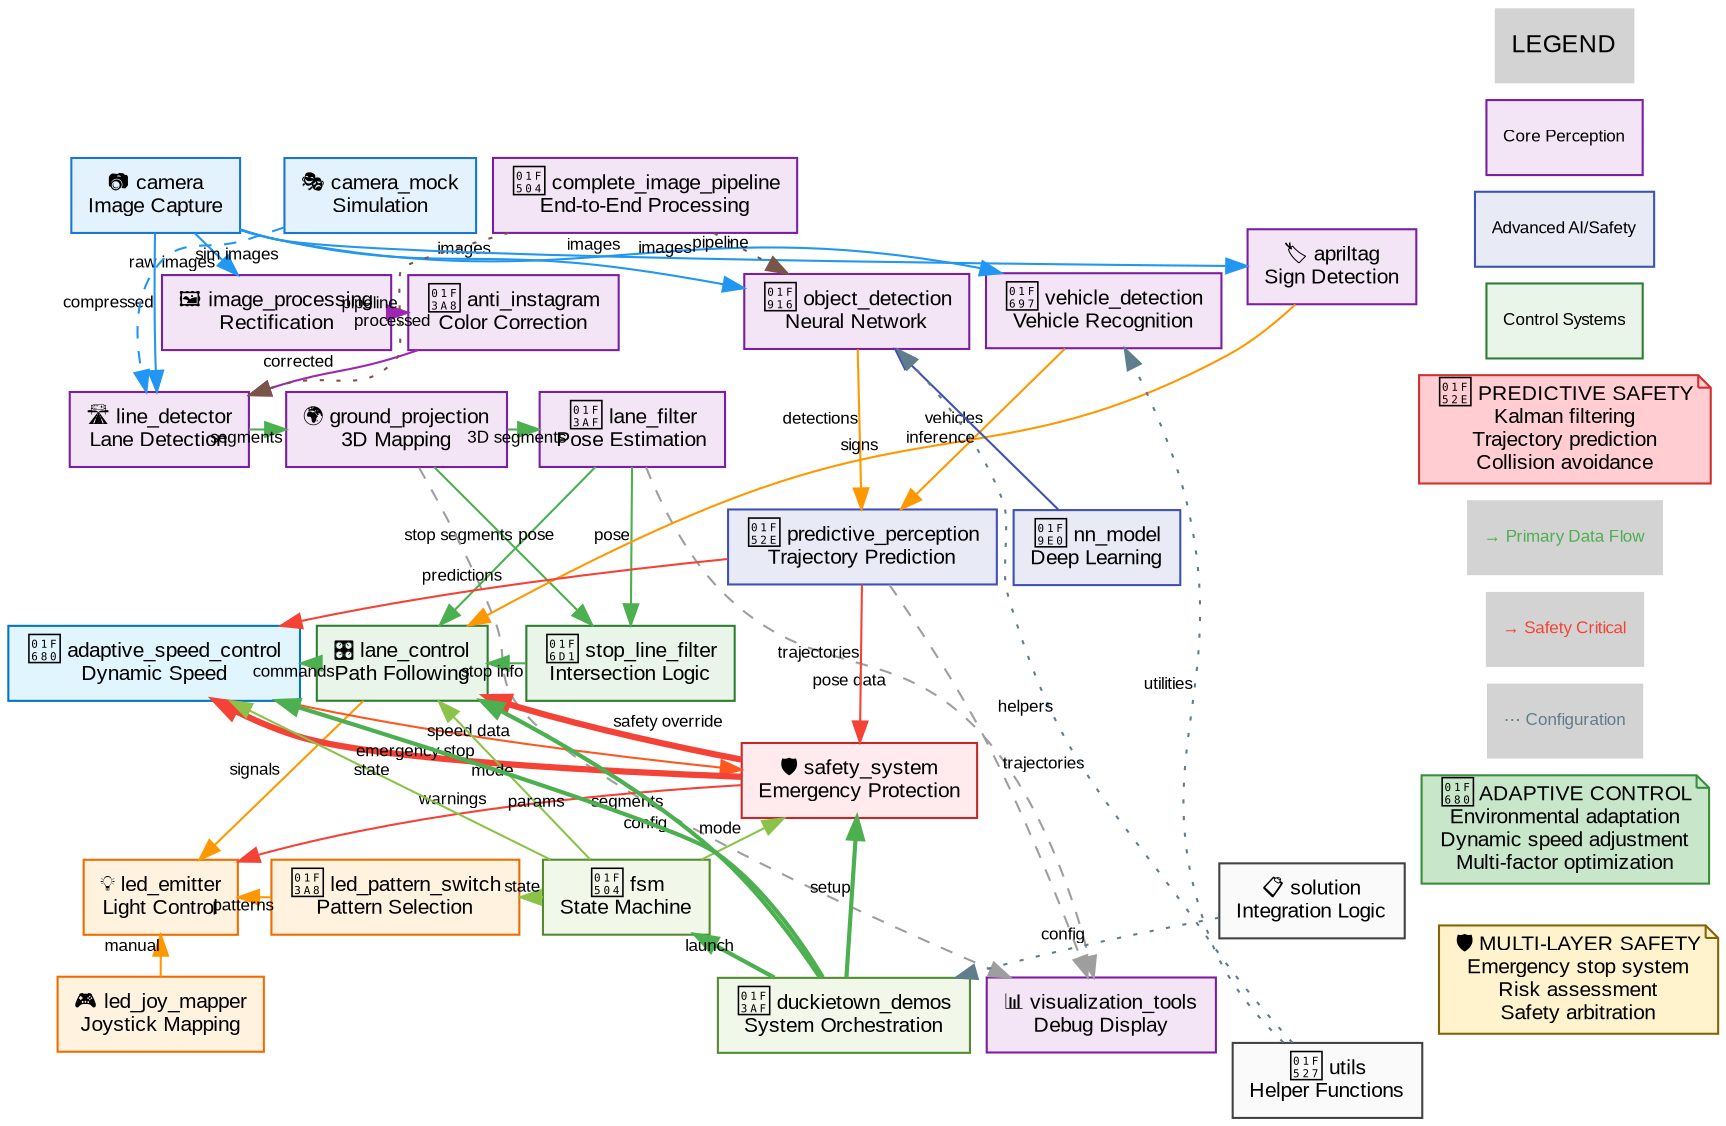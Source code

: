 // Duckietown Safe Navigation - Component Interaction Diagram
// Detailed Package Relationships and Data Flow
// Render with: neato -Tsvg component_interactions.dot -o component_interactions.svg

digraph ComponentInteractions {
    layout=neato;
    overlap=false;
    splines=true;
    fontname="Arial";
    fontsize=12;
    
    node [fontname="Arial", fontsize=10, style=filled];
    edge [fontname="Arial", fontsize=8];
    
    // ========== CORE PACKAGES ==========
    
    // Sensor packages
    camera [label="📷 camera\nImage Capture", pos="0,8!", shape=box, fillcolor="#e3f2fd", color="#1976d2"];
    camera_mock [label="🎭 camera_mock\nSimulation", pos="2,8!", shape=box, fillcolor="#e3f2fd", color="#1976d2"];
    
    // Image processing
    image_processing [label="🖼️ image_processing\nRectification", pos="1,7!", shape=box, fillcolor="#f3e5f5", color="#7b1fa2"];
    anti_instagram [label="🎨 anti_instagram\nColor Correction", pos="3,7!", shape=box, fillcolor="#f3e5f5", color="#7b1fa2"];
    
    // Core perception
    line_detector [label="🛣️ line_detector\nLane Detection", pos="0,6!", shape=box, fillcolor="#f3e5f5", color="#7b1fa2"];
    ground_projection [label="🌍 ground_projection\n3D Mapping", pos="2,6!", shape=box, fillcolor="#f3e5f5", color="#7b1fa2"];
    lane_filter [label="🎯 lane_filter\nPose Estimation", pos="4,6!", shape=box, fillcolor="#f3e5f5", color="#7b1fa2"];
    
    // Object detection
    object_detection [label="🤖 object_detection\nNeural Network", pos="6,7!", shape=box, fillcolor="#f3e5f5", color="#7b1fa2"];
    vehicle_detection [label="🚗 vehicle_detection\nVehicle Recognition", pos="8,7!", shape=box, fillcolor="#f3e5f5", color="#7b1fa2"];
    apriltag [label="🏷️ apriltag\nSign Detection", pos="10,7!", shape=box, fillcolor="#f3e5f5", color="#7b1fa2"];
    
    // Advanced perception (NEW)
    predictive_perception [label="🔮 predictive_perception\nTrajectory Prediction", pos="6,5!", shape=box, fillcolor="#e8eaf6", color="#3f51b5"];
    
    // Neural network
    nn_model [label="🧠 nn_model\nDeep Learning", pos="8,5!", shape=box, fillcolor="#e8eaf6", color="#3f51b5"];
    
    // Control packages
    lane_control [label="🎛️ lane_control\nPath Following", pos="2,4!", shape=box, fillcolor="#e8f5e8", color="#2e7d32"];
    stop_line_filter [label="🛑 stop_line_filter\nIntersection Logic", pos="4,4!", shape=box, fillcolor="#e8f5e8", color="#2e7d32"];
    
    // Advanced control (NEW)
    adaptive_speed_control [label="🚀 adaptive_speed_control\nDynamic Speed", pos="0,4!", shape=box, fillcolor="#e1f5fe", color="#0277bd"];
    
    // Safety systems (NEW)
    safety_system [label="🛡️ safety_system\nEmergency Protection", pos="6,3!", shape=box, fillcolor="#ffebee", color="#c62828"];
    
    // State management
    fsm [label="🔄 fsm\nState Machine", pos="4,2!", shape=box, fillcolor="#f1f8e9", color="#558b2f"];
    
    // LED control
    led_emitter [label="💡 led_emitter\nLight Control", pos="0,2!", shape=box, fillcolor="#fff3e0", color="#ef6c00"];
    led_pattern_switch [label="🎨 led_pattern_switch\nPattern Selection", pos="2,2!", shape=box, fillcolor="#fff3e0", color="#ef6c00"];
    led_joy_mapper [label="🎮 led_joy_mapper\nJoystick Mapping", pos="0,1!", shape=box, fillcolor="#fff3e0", color="#ef6c00"];
    
    // Visualization
    visualization_tools [label="📊 visualization_tools\nDebug Display", pos="8,1!", shape=box, fillcolor="#f3e5f5", color="#7b1fa2"];
    
    // Utilities
    utils [label="🔧 utils\nHelper Functions", pos="10,1!", shape=box, fillcolor="#fafafa", color="#424242"];
    solution [label="📋 solution\nIntegration Logic", pos="10,3!", shape=box, fillcolor="#fafafa", color="#424242"];
    
    // Demo coordination
    duckietown_demos [label="🎯 duckietown_demos\nSystem Orchestration", pos="6,1!", shape=box, fillcolor="#f1f8e9", color="#558b2f"];
    
    // Complete pipeline
    complete_image_pipeline [label="🔄 complete_image_pipeline\nEnd-to-End Processing", pos="4,8!", shape=box, fillcolor="#f3e5f5", color="#7b1fa2"];
    
    // ========== CONNECTIONS ==========
    
    // Camera to processing
    camera -> image_processing [label="raw images", color="#2196f3"];
    camera -> line_detector [label="compressed", color="#2196f3"];
    camera -> object_detection [label="images", color="#2196f3"];
    camera -> vehicle_detection [label="images", color="#2196f3"];
    camera -> apriltag [label="images", color="#2196f3"];
    camera_mock -> line_detector [label="sim images", color="#2196f3", style=dashed];
    
    // Image processing pipeline
    image_processing -> anti_instagram [label="processed", color="#9c27b0"];
    anti_instagram -> line_detector [label="corrected", color="#9c27b0"];
    
    // Core perception flow
    line_detector -> ground_projection [label="segments", color="#4caf50"];
    ground_projection -> lane_filter [label="3D segments", color="#4caf50"];
    ground_projection -> stop_line_filter [label="stop segments", color="#4caf50"];
    lane_filter -> lane_control [label="pose", color="#4caf50"];
    lane_filter -> stop_line_filter [label="pose", color="#4caf50"];
    
    // Object detection flow
    object_detection -> predictive_perception [label="detections", color="#ff9800"];
    vehicle_detection -> predictive_perception [label="vehicles", color="#ff9800"];
    apriltag -> lane_control [label="signs", color="#ff9800"];
    nn_model -> object_detection [label="inference", color="#3f51b5"];
    
    // Advanced perception
    predictive_perception -> safety_system [label="trajectories", color="#f44336"];
    predictive_perception -> adaptive_speed_control [label="predictions", color="#f44336"];
    
    // Control integration
    lane_control -> adaptive_speed_control [label="commands", color="#4caf50"];
    stop_line_filter -> lane_control [label="stop info", color="#4caf50"];
    adaptive_speed_control -> safety_system [label="speed data", color="#ff5722"];
    
    // Safety system
    safety_system -> lane_control [label="safety override", color="#f44336", penwidth=3];
    safety_system -> adaptive_speed_control [label="emergency stop", color="#f44336", penwidth=3];
    
    // State management
    fsm -> lane_control [label="mode", color="#8bc34a"];
    fsm -> adaptive_speed_control [label="state", color="#8bc34a"];
    fsm -> led_pattern_switch [label="state", color="#8bc34a"];
    fsm -> safety_system [label="mode", color="#8bc34a"];
    
    // LED control
    led_pattern_switch -> led_emitter [label="patterns", color="#ff9800"];
    led_joy_mapper -> led_emitter [label="manual", color="#ff9800"];
    lane_control -> led_emitter [label="signals", color="#ff9800"];
    safety_system -> led_emitter [label="warnings", color="#f44336"];
    
    // Visualization and debugging
    lane_filter -> visualization_tools [label="pose data", color="#9e9e9e", style=dashed];
    ground_projection -> visualization_tools [label="segments", color="#9e9e9e", style=dashed];
    predictive_perception -> visualization_tools [label="trajectories", color="#9e9e9e", style=dashed];
    
    // Utilities and integration
    utils -> object_detection [label="helpers", color="#607d8b", style=dotted];
    utils -> vehicle_detection [label="utilities", color="#607d8b", style=dotted];
    solution -> duckietown_demos [label="config", color="#607d8b", style=dotted];
    
    // Complete pipeline integration
    complete_image_pipeline -> line_detector [label="pipeline", color="#795548", style=dotted];
    complete_image_pipeline -> object_detection [label="pipeline", color="#795548", style=dotted];
    
    // Demo orchestration
    duckietown_demos -> fsm [label="launch", color="#4caf50", style=bold];
    duckietown_demos -> lane_control [label="config", color="#4caf50", style=bold];
    duckietown_demos -> adaptive_speed_control [label="params", color="#4caf50", style=bold];
    duckietown_demos -> safety_system [label="setup", color="#4caf50", style=bold];
    
    // ========== ADVANCED FEATURES HIGHLIGHT ==========
    
    // Create invisible nodes for positioning advanced features
    adv1 [label="🔮 PREDICTIVE SAFETY\nKalman filtering\nTrajectory prediction\nCollision avoidance", 
          pos="12,6!", shape=note, fillcolor="#ffcdd2", color="#d32f2f"];
    
    adv2 [label="🚀 ADAPTIVE CONTROL\nEnvironmental adaptation\nDynamic speed adjustment\nMulti-factor optimization", 
          pos="12,4!", shape=note, fillcolor="#c8e6c9", color="#388e3c"];
    
    adv3 [label="🛡️ MULTI-LAYER SAFETY\nEmergency stop system\nRisk assessment\nSafety arbitration", 
          pos="12,2!", shape=note, fillcolor="#fff3cd", color="#856404"];
    
    // Connect advanced features to relevant components
    predictive_perception -> adv1 [style=invis];
    adaptive_speed_control -> adv2 [style=invis];
    safety_system -> adv3 [style=invis];
    
    // ========== LEGEND ==========
    
    legend_title [label="LEGEND", pos="12,8!", shape=plaintext, fontsize=12, fontcolor="#333"];
    legend_core [label="Core Perception", pos="12,7.5!", shape=box, fillcolor="#f3e5f5", color="#7b1fa2", fontsize=8];
    legend_advanced [label="Advanced AI/Safety", pos="12,7!", shape=box, fillcolor="#e8eaf6", color="#3f51b5", fontsize=8];
    legend_control [label="Control Systems", pos="12,6.5!", shape=box, fillcolor="#e8f5e8", color="#2e7d32", fontsize=8];
    
    // Data flow legend
    legend_data [label="→ Primary Data Flow", pos="12,5.5!", shape=plaintext, fontsize=8, fontcolor="#4caf50"];
    legend_safety [label="→ Safety Critical", pos="12,5!", shape=plaintext, fontsize=8, fontcolor="#f44336"];
    legend_config [label="⋯ Configuration", pos="12,4.5!", shape=plaintext, fontsize=8, fontcolor="#607d8b"];
}